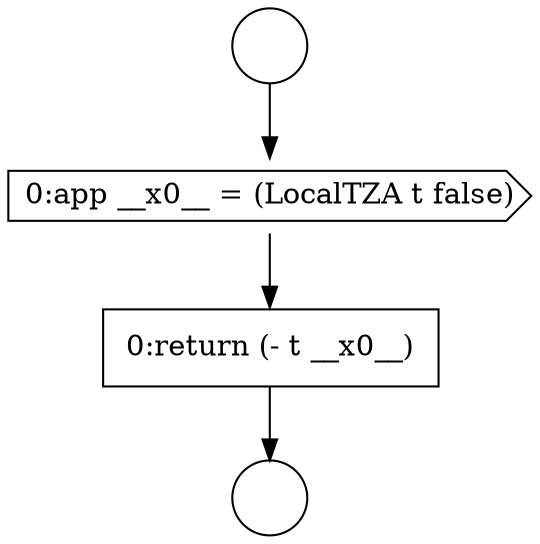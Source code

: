 digraph {
  node13107 [shape=circle label=" " color="black" fillcolor="white" style=filled]
  node13109 [shape=cds, label=<<font color="black">0:app __x0__ = (LocalTZA t false)</font>> color="black" fillcolor="white" style=filled]
  node13110 [shape=none, margin=0, label=<<font color="black">
    <table border="0" cellborder="1" cellspacing="0" cellpadding="10">
      <tr><td align="left">0:return (- t __x0__)</td></tr>
    </table>
  </font>> color="black" fillcolor="white" style=filled]
  node13108 [shape=circle label=" " color="black" fillcolor="white" style=filled]
  node13107 -> node13109 [ color="black"]
  node13109 -> node13110 [ color="black"]
  node13110 -> node13108 [ color="black"]
}
